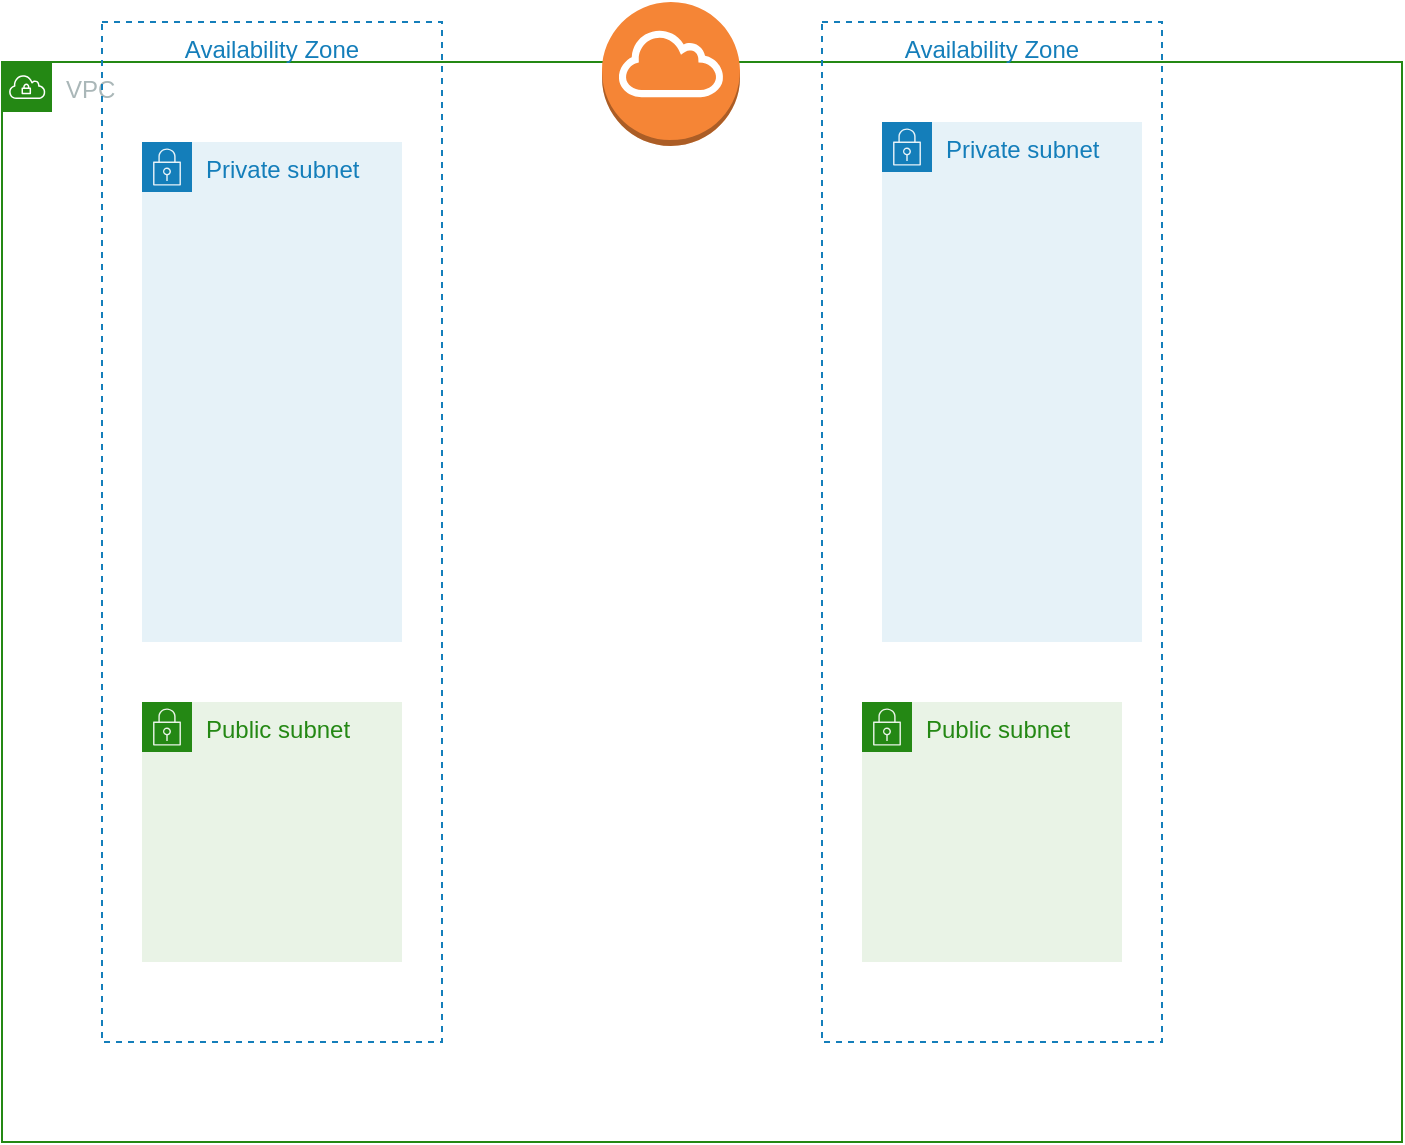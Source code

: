 <mxfile version="21.5.2" type="github">
  <diagram name="Page-1" id="CyqgOiU1ra_vV4j_q8uW">
    <mxGraphModel dx="1434" dy="699" grid="1" gridSize="10" guides="1" tooltips="1" connect="1" arrows="1" fold="1" page="1" pageScale="1" pageWidth="850" pageHeight="1100" math="0" shadow="0">
      <root>
        <mxCell id="0" />
        <mxCell id="1" parent="0" />
        <object label="VPC" id="8tvdgdWjCoKcJF46BDLs-2">
          <mxCell style="points=[[0,0],[0.25,0],[0.5,0],[0.75,0],[1,0],[1,0.25],[1,0.5],[1,0.75],[1,1],[0.75,1],[0.5,1],[0.25,1],[0,1],[0,0.75],[0,0.5],[0,0.25]];outlineConnect=0;gradientColor=none;html=1;whiteSpace=wrap;fontSize=12;fontStyle=0;container=1;pointerEvents=0;collapsible=0;recursiveResize=0;shape=mxgraph.aws4.group;grIcon=mxgraph.aws4.group_vpc;strokeColor=#248814;fillColor=none;verticalAlign=top;align=left;spacingLeft=30;fontColor=#AAB7B8;dashed=0;" parent="1" vertex="1">
            <mxGeometry x="90" y="110" width="700" height="540" as="geometry" />
          </mxCell>
        </object>
        <mxCell id="8tvdgdWjCoKcJF46BDLs-4" value="Availability Zone" style="fillColor=none;strokeColor=#147EBA;dashed=1;verticalAlign=top;fontStyle=0;fontColor=#147EBA;whiteSpace=wrap;html=1;" parent="8tvdgdWjCoKcJF46BDLs-2" vertex="1">
          <mxGeometry x="50" y="-20" width="170" height="510" as="geometry" />
        </mxCell>
        <mxCell id="8tvdgdWjCoKcJF46BDLs-3" value="Availability Zone" style="fillColor=none;strokeColor=#147EBA;dashed=1;verticalAlign=top;fontStyle=0;fontColor=#147EBA;whiteSpace=wrap;html=1;" parent="8tvdgdWjCoKcJF46BDLs-2" vertex="1">
          <mxGeometry x="410" y="-20" width="170" height="510" as="geometry" />
        </mxCell>
        <mxCell id="8tvdgdWjCoKcJF46BDLs-6" value="Private subnet" style="points=[[0,0],[0.25,0],[0.5,0],[0.75,0],[1,0],[1,0.25],[1,0.5],[1,0.75],[1,1],[0.75,1],[0.5,1],[0.25,1],[0,1],[0,0.75],[0,0.5],[0,0.25]];outlineConnect=0;gradientColor=none;html=1;whiteSpace=wrap;fontSize=12;fontStyle=0;container=1;pointerEvents=0;collapsible=0;recursiveResize=0;shape=mxgraph.aws4.group;grIcon=mxgraph.aws4.group_security_group;grStroke=0;strokeColor=#147EBA;fillColor=#E6F2F8;verticalAlign=top;align=left;spacingLeft=30;fontColor=#147EBA;dashed=0;" parent="8tvdgdWjCoKcJF46BDLs-2" vertex="1">
          <mxGeometry x="70" y="40" width="130" height="250" as="geometry" />
        </mxCell>
        <mxCell id="8tvdgdWjCoKcJF46BDLs-8" value="Private subnet" style="points=[[0,0],[0.25,0],[0.5,0],[0.75,0],[1,0],[1,0.25],[1,0.5],[1,0.75],[1,1],[0.75,1],[0.5,1],[0.25,1],[0,1],[0,0.75],[0,0.5],[0,0.25]];outlineConnect=0;gradientColor=none;html=1;whiteSpace=wrap;fontSize=12;fontStyle=0;container=1;pointerEvents=0;collapsible=0;recursiveResize=0;shape=mxgraph.aws4.group;grIcon=mxgraph.aws4.group_security_group;grStroke=0;strokeColor=#147EBA;fillColor=#E6F2F8;verticalAlign=top;align=left;spacingLeft=30;fontColor=#147EBA;dashed=0;" parent="8tvdgdWjCoKcJF46BDLs-2" vertex="1">
          <mxGeometry x="440" y="30" width="130" height="260" as="geometry" />
        </mxCell>
        <mxCell id="8tvdgdWjCoKcJF46BDLs-9" value="Public subnet" style="points=[[0,0],[0.25,0],[0.5,0],[0.75,0],[1,0],[1,0.25],[1,0.5],[1,0.75],[1,1],[0.75,1],[0.5,1],[0.25,1],[0,1],[0,0.75],[0,0.5],[0,0.25]];outlineConnect=0;gradientColor=none;html=1;whiteSpace=wrap;fontSize=12;fontStyle=0;container=1;pointerEvents=0;collapsible=0;recursiveResize=0;shape=mxgraph.aws4.group;grIcon=mxgraph.aws4.group_security_group;grStroke=0;strokeColor=#248814;fillColor=#E9F3E6;verticalAlign=top;align=left;spacingLeft=30;fontColor=#248814;dashed=0;" parent="8tvdgdWjCoKcJF46BDLs-2" vertex="1">
          <mxGeometry x="70" y="320" width="130" height="130" as="geometry" />
        </mxCell>
        <mxCell id="8tvdgdWjCoKcJF46BDLs-10" value="Public subnet" style="points=[[0,0],[0.25,0],[0.5,0],[0.75,0],[1,0],[1,0.25],[1,0.5],[1,0.75],[1,1],[0.75,1],[0.5,1],[0.25,1],[0,1],[0,0.75],[0,0.5],[0,0.25]];outlineConnect=0;gradientColor=none;html=1;whiteSpace=wrap;fontSize=12;fontStyle=0;container=1;pointerEvents=0;collapsible=0;recursiveResize=0;shape=mxgraph.aws4.group;grIcon=mxgraph.aws4.group_security_group;grStroke=0;strokeColor=#248814;fillColor=#E9F3E6;verticalAlign=top;align=left;spacingLeft=30;fontColor=#248814;dashed=0;" parent="8tvdgdWjCoKcJF46BDLs-2" vertex="1">
          <mxGeometry x="430" y="320" width="130" height="130" as="geometry" />
        </mxCell>
        <mxCell id="8tvdgdWjCoKcJF46BDLs-5" value="" style="outlineConnect=0;dashed=0;verticalLabelPosition=bottom;verticalAlign=top;align=center;html=1;shape=mxgraph.aws3.internet_gateway;fillColor=#F58536;gradientColor=none;" parent="1" vertex="1">
          <mxGeometry x="390" y="80" width="69" height="72" as="geometry" />
        </mxCell>
      </root>
    </mxGraphModel>
  </diagram>
</mxfile>
